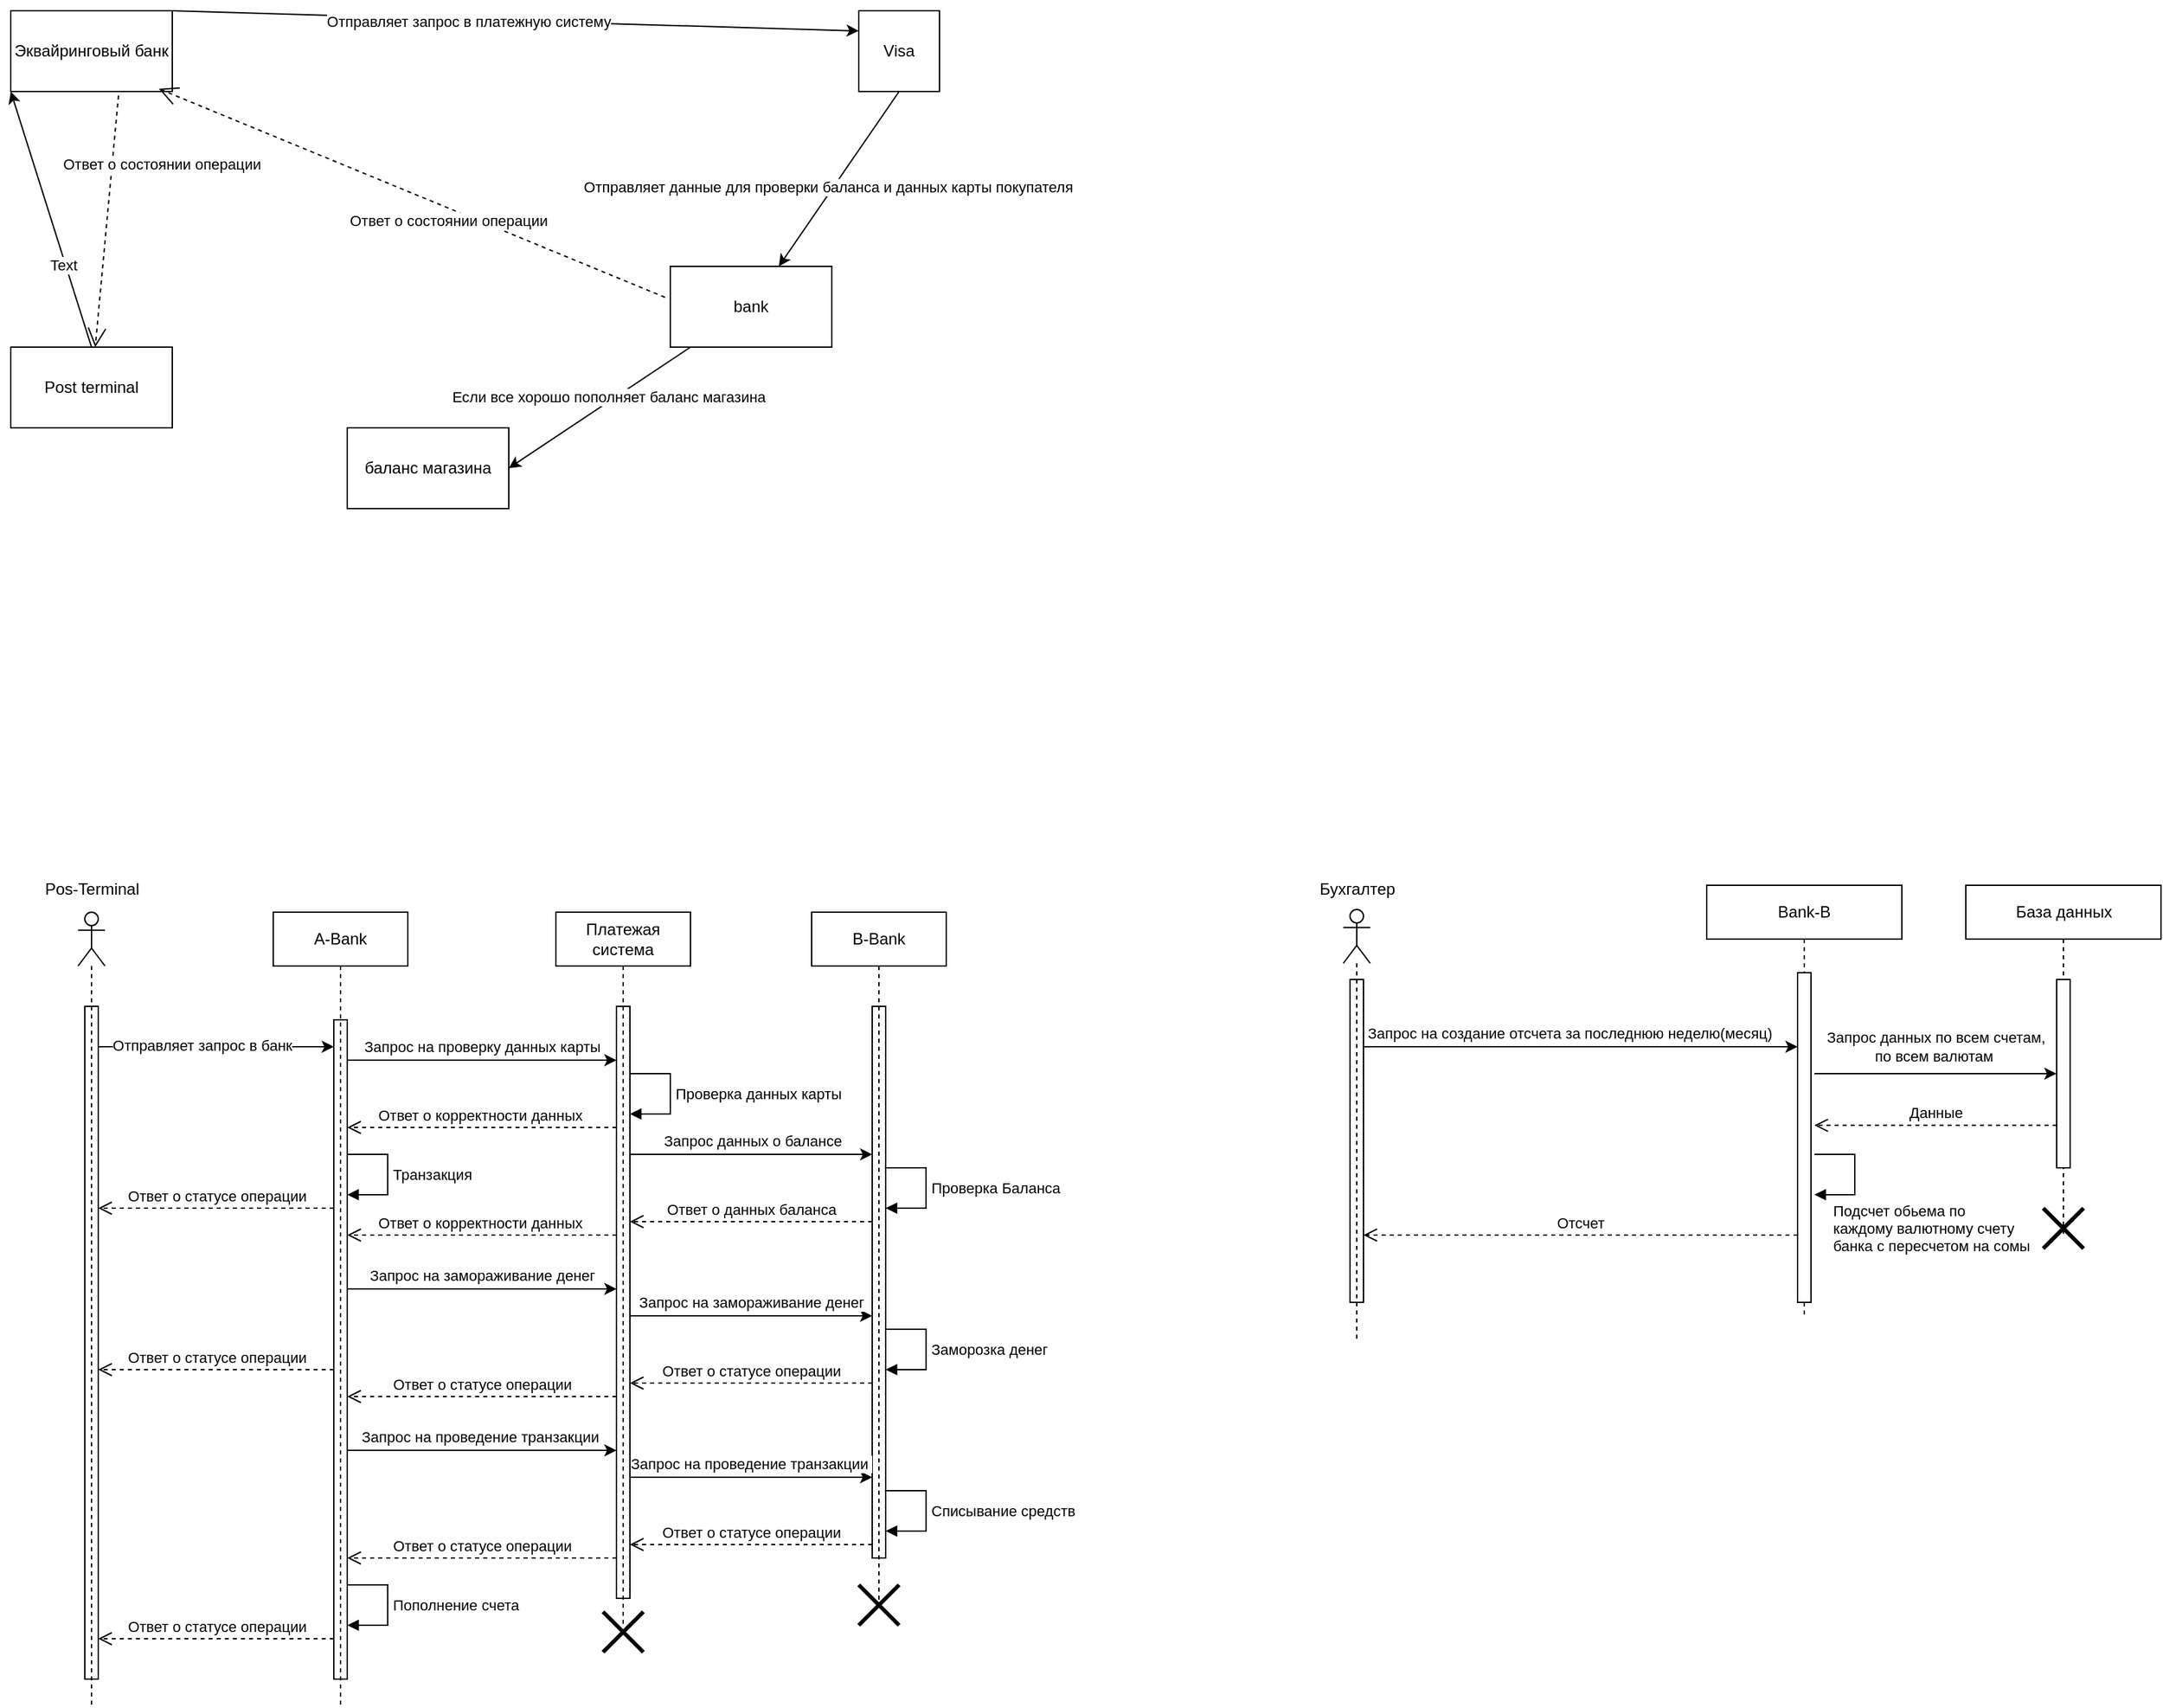 <mxfile version="26.1.1">
  <diagram name="Page-1" id="ehgTFIViRVsaGjMwh4wK">
    <mxGraphModel dx="948" dy="1392" grid="1" gridSize="10" guides="1" tooltips="1" connect="1" arrows="1" fold="1" page="1" pageScale="1" pageWidth="850" pageHeight="1100" math="0" shadow="0">
      <root>
        <mxCell id="0" />
        <mxCell id="1" parent="0" />
        <mxCell id="CktbpL02BFiWpAZWruXm-1" value="Post terminal" style="rounded=0;whiteSpace=wrap;html=1;" parent="1" vertex="1">
          <mxGeometry x="50" y="360" width="120" height="60" as="geometry" />
        </mxCell>
        <mxCell id="CktbpL02BFiWpAZWruXm-2" value="Эквайринговый банк" style="rounded=0;whiteSpace=wrap;html=1;" parent="1" vertex="1">
          <mxGeometry x="50" y="110" width="120" height="60" as="geometry" />
        </mxCell>
        <mxCell id="CktbpL02BFiWpAZWruXm-3" value="" style="endArrow=classic;html=1;rounded=0;entryX=0;entryY=1;entryDx=0;entryDy=0;exitX=0.5;exitY=0;exitDx=0;exitDy=0;" parent="1" source="CktbpL02BFiWpAZWruXm-1" target="CktbpL02BFiWpAZWruXm-2" edge="1">
          <mxGeometry width="50" height="50" relative="1" as="geometry">
            <mxPoint x="270" y="360" as="sourcePoint" />
            <mxPoint x="320" y="310" as="targetPoint" />
          </mxGeometry>
        </mxCell>
        <mxCell id="CktbpL02BFiWpAZWruXm-13" value="Text" style="edgeLabel;html=1;align=center;verticalAlign=middle;resizable=0;points=[];" parent="CktbpL02BFiWpAZWruXm-3" vertex="1" connectable="0">
          <mxGeometry x="-0.348" y="2" relative="1" as="geometry">
            <mxPoint as="offset" />
          </mxGeometry>
        </mxCell>
        <mxCell id="CktbpL02BFiWpAZWruXm-4" value="" style="endArrow=classic;html=1;rounded=0;exitX=1;exitY=0;exitDx=0;exitDy=0;entryX=0;entryY=0.25;entryDx=0;entryDy=0;" parent="1" source="CktbpL02BFiWpAZWruXm-2" target="CktbpL02BFiWpAZWruXm-5" edge="1">
          <mxGeometry width="50" height="50" relative="1" as="geometry">
            <mxPoint x="380" y="190" as="sourcePoint" />
            <mxPoint x="430" y="140" as="targetPoint" />
          </mxGeometry>
        </mxCell>
        <mxCell id="CktbpL02BFiWpAZWruXm-10" value="Отправляет запрос в платежную систему" style="edgeLabel;html=1;align=center;verticalAlign=middle;resizable=0;points=[];" parent="CktbpL02BFiWpAZWruXm-4" vertex="1" connectable="0">
          <mxGeometry x="-0.14" y="-1" relative="1" as="geometry">
            <mxPoint as="offset" />
          </mxGeometry>
        </mxCell>
        <mxCell id="CktbpL02BFiWpAZWruXm-5" value="Visa" style="whiteSpace=wrap;html=1;aspect=fixed;" parent="1" vertex="1">
          <mxGeometry x="680" y="110" width="60" height="60" as="geometry" />
        </mxCell>
        <mxCell id="CktbpL02BFiWpAZWruXm-6" value="bank" style="rounded=0;whiteSpace=wrap;html=1;" parent="1" vertex="1">
          <mxGeometry x="540" y="300" width="120" height="60" as="geometry" />
        </mxCell>
        <mxCell id="CktbpL02BFiWpAZWruXm-7" value="" style="endArrow=classic;html=1;rounded=0;exitX=0.5;exitY=1;exitDx=0;exitDy=0;" parent="1" source="CktbpL02BFiWpAZWruXm-5" target="CktbpL02BFiWpAZWruXm-6" edge="1">
          <mxGeometry width="50" height="50" relative="1" as="geometry">
            <mxPoint x="520" y="320" as="sourcePoint" />
            <mxPoint x="570" y="270" as="targetPoint" />
          </mxGeometry>
        </mxCell>
        <mxCell id="CktbpL02BFiWpAZWruXm-11" value="Отправляет данные для проверки баланса и данных карты покупателя" style="edgeLabel;html=1;align=center;verticalAlign=middle;resizable=0;points=[];" parent="CktbpL02BFiWpAZWruXm-7" vertex="1" connectable="0">
          <mxGeometry x="0.13" y="-4" relative="1" as="geometry">
            <mxPoint as="offset" />
          </mxGeometry>
        </mxCell>
        <mxCell id="CktbpL02BFiWpAZWruXm-8" value="баланс магазина" style="rounded=0;whiteSpace=wrap;html=1;" parent="1" vertex="1">
          <mxGeometry x="300" y="420" width="120" height="60" as="geometry" />
        </mxCell>
        <mxCell id="CktbpL02BFiWpAZWruXm-9" value="" style="endArrow=classic;html=1;rounded=0;entryX=1;entryY=0.5;entryDx=0;entryDy=0;" parent="1" source="CktbpL02BFiWpAZWruXm-6" target="CktbpL02BFiWpAZWruXm-8" edge="1">
          <mxGeometry width="50" height="50" relative="1" as="geometry">
            <mxPoint x="510" y="500" as="sourcePoint" />
            <mxPoint x="560" y="450" as="targetPoint" />
          </mxGeometry>
        </mxCell>
        <mxCell id="CktbpL02BFiWpAZWruXm-12" value="Если все хорошо пополняет баланс магазина" style="edgeLabel;html=1;align=center;verticalAlign=middle;resizable=0;points=[];" parent="CktbpL02BFiWpAZWruXm-9" vertex="1" connectable="0">
          <mxGeometry x="-0.116" y="-3" relative="1" as="geometry">
            <mxPoint as="offset" />
          </mxGeometry>
        </mxCell>
        <mxCell id="CktbpL02BFiWpAZWruXm-14" value="Ответ о состоянии операции" style="endArrow=open;endSize=12;dashed=1;html=1;rounded=0;exitX=0.667;exitY=1.05;exitDx=0;exitDy=0;exitPerimeter=0;" parent="1" source="CktbpL02BFiWpAZWruXm-2" target="CktbpL02BFiWpAZWruXm-1" edge="1">
          <mxGeometry x="-0.491" y="37" width="160" relative="1" as="geometry">
            <mxPoint x="150" y="320" as="sourcePoint" />
            <mxPoint x="310" y="320" as="targetPoint" />
            <mxPoint as="offset" />
          </mxGeometry>
        </mxCell>
        <mxCell id="CktbpL02BFiWpAZWruXm-15" value="Ответ о состоянии операции" style="endArrow=open;endSize=12;dashed=1;html=1;rounded=0;exitX=-0.033;exitY=0.383;exitDx=0;exitDy=0;exitPerimeter=0;entryX=0.917;entryY=0.967;entryDx=0;entryDy=0;entryPerimeter=0;" parent="1" source="CktbpL02BFiWpAZWruXm-6" target="CktbpL02BFiWpAZWruXm-2" edge="1">
          <mxGeometry x="-0.16" y="9" width="160" relative="1" as="geometry">
            <mxPoint x="170" y="233" as="sourcePoint" />
            <mxPoint x="110" y="410" as="targetPoint" />
            <mxPoint as="offset" />
          </mxGeometry>
        </mxCell>
        <mxCell id="_tW67WDkLUtXNJOvoAuE-4" value="" style="edgeStyle=orthogonalEdgeStyle;rounded=0;orthogonalLoop=1;jettySize=auto;html=1;curved=0;" edge="1" parent="1" source="_tW67WDkLUtXNJOvoAuE-1" target="_tW67WDkLUtXNJOvoAuE-3">
          <mxGeometry relative="1" as="geometry">
            <Array as="points">
              <mxPoint x="130" y="880" />
              <mxPoint x="130" y="880" />
            </Array>
          </mxGeometry>
        </mxCell>
        <mxCell id="_tW67WDkLUtXNJOvoAuE-6" value="Отправляет запрос в банк" style="edgeLabel;html=1;align=center;verticalAlign=middle;resizable=0;points=[];" vertex="1" connectable="0" parent="_tW67WDkLUtXNJOvoAuE-4">
          <mxGeometry x="-0.126" y="1" relative="1" as="geometry">
            <mxPoint as="offset" />
          </mxGeometry>
        </mxCell>
        <mxCell id="_tW67WDkLUtXNJOvoAuE-1" value="" style="html=1;points=[[0,0,0,0,5],[0,1,0,0,-5],[1,0,0,0,5],[1,1,0,0,-5]];perimeter=orthogonalPerimeter;outlineConnect=0;targetShapes=umlLifeline;portConstraint=eastwest;newEdgeStyle={&quot;curved&quot;:0,&quot;rounded&quot;:0};" vertex="1" parent="1">
          <mxGeometry x="105" y="850" width="10" height="500" as="geometry" />
        </mxCell>
        <mxCell id="_tW67WDkLUtXNJOvoAuE-9" value="" style="edgeStyle=orthogonalEdgeStyle;rounded=0;orthogonalLoop=1;jettySize=auto;html=1;curved=0;" edge="1" parent="1" source="_tW67WDkLUtXNJOvoAuE-3" target="_tW67WDkLUtXNJOvoAuE-8">
          <mxGeometry relative="1" as="geometry">
            <Array as="points">
              <mxPoint x="440" y="890" />
              <mxPoint x="440" y="890" />
            </Array>
          </mxGeometry>
        </mxCell>
        <mxCell id="_tW67WDkLUtXNJOvoAuE-25" value="Запрос на проверку данных карты" style="edgeLabel;html=1;align=center;verticalAlign=middle;resizable=0;points=[];" vertex="1" connectable="0" parent="_tW67WDkLUtXNJOvoAuE-9">
          <mxGeometry x="0.052" y="-1" relative="1" as="geometry">
            <mxPoint x="-5" y="-11" as="offset" />
          </mxGeometry>
        </mxCell>
        <mxCell id="_tW67WDkLUtXNJOvoAuE-3" value="" style="html=1;points=[[0,0,0,0,5],[0,1,0,0,-5],[1,0,0,0,5],[1,1,0,0,-5]];perimeter=orthogonalPerimeter;outlineConnect=0;targetShapes=umlLifeline;portConstraint=eastwest;newEdgeStyle={&quot;curved&quot;:0,&quot;rounded&quot;:0};" vertex="1" parent="1">
          <mxGeometry x="290" y="860" width="10" height="490" as="geometry" />
        </mxCell>
        <mxCell id="_tW67WDkLUtXNJOvoAuE-12" value="" style="edgeStyle=orthogonalEdgeStyle;rounded=0;orthogonalLoop=1;jettySize=auto;html=1;curved=0;" edge="1" parent="1" source="_tW67WDkLUtXNJOvoAuE-8" target="_tW67WDkLUtXNJOvoAuE-11">
          <mxGeometry relative="1" as="geometry">
            <mxPoint x="510.0" y="984.66" as="sourcePoint" />
            <mxPoint x="670.0" y="984.66" as="targetPoint" />
            <Array as="points">
              <mxPoint x="550" y="960" />
              <mxPoint x="550" y="960" />
            </Array>
          </mxGeometry>
        </mxCell>
        <mxCell id="_tW67WDkLUtXNJOvoAuE-21" value="Запрос данных о балансе" style="edgeLabel;html=1;align=center;verticalAlign=middle;resizable=0;points=[];" vertex="1" connectable="0" parent="_tW67WDkLUtXNJOvoAuE-12">
          <mxGeometry x="-0.246" y="1" relative="1" as="geometry">
            <mxPoint x="23" y="-9" as="offset" />
          </mxGeometry>
        </mxCell>
        <mxCell id="_tW67WDkLUtXNJOvoAuE-8" value="" style="html=1;points=[[0,0,0,0,5],[0,1,0,0,-5],[1,0,0,0,5],[1,1,0,0,-5]];perimeter=orthogonalPerimeter;outlineConnect=0;targetShapes=umlLifeline;portConstraint=eastwest;newEdgeStyle={&quot;curved&quot;:0,&quot;rounded&quot;:0};" vertex="1" parent="1">
          <mxGeometry x="500" y="850" width="10" height="440" as="geometry" />
        </mxCell>
        <mxCell id="_tW67WDkLUtXNJOvoAuE-11" value="" style="html=1;points=[[0,0,0,0,5],[0,1,0,0,-5],[1,0,0,0,5],[1,1,0,0,-5]];perimeter=orthogonalPerimeter;outlineConnect=0;targetShapes=umlLifeline;portConstraint=eastwest;newEdgeStyle={&quot;curved&quot;:0,&quot;rounded&quot;:0};" vertex="1" parent="1">
          <mxGeometry x="690" y="850" width="10" height="410" as="geometry" />
        </mxCell>
        <mxCell id="_tW67WDkLUtXNJOvoAuE-16" value="Ответ о корректности данных&amp;nbsp;" style="html=1;verticalAlign=bottom;endArrow=open;dashed=1;endSize=8;curved=0;rounded=0;" edge="1" parent="1">
          <mxGeometry relative="1" as="geometry">
            <mxPoint x="500" y="940" as="sourcePoint" />
            <mxPoint x="300" y="940" as="targetPoint" />
            <Array as="points">
              <mxPoint x="440" y="940" />
            </Array>
            <mxPoint as="offset" />
          </mxGeometry>
        </mxCell>
        <mxCell id="_tW67WDkLUtXNJOvoAuE-20" value="Проверка данных карты" style="html=1;align=left;spacingLeft=2;endArrow=block;rounded=0;edgeStyle=orthogonalEdgeStyle;curved=0;rounded=0;" edge="1" target="_tW67WDkLUtXNJOvoAuE-8" parent="1">
          <mxGeometry relative="1" as="geometry">
            <mxPoint x="509.97" y="900" as="sourcePoint" />
            <Array as="points">
              <mxPoint x="540" y="900" />
              <mxPoint x="540" y="930" />
            </Array>
            <mxPoint x="514.97" y="930" as="targetPoint" />
          </mxGeometry>
        </mxCell>
        <mxCell id="_tW67WDkLUtXNJOvoAuE-22" value="Проверка Баланса" style="html=1;align=left;spacingLeft=2;endArrow=block;rounded=0;edgeStyle=orthogonalEdgeStyle;curved=0;rounded=0;" edge="1" parent="1">
          <mxGeometry relative="1" as="geometry">
            <mxPoint x="700" y="970" as="sourcePoint" />
            <Array as="points">
              <mxPoint x="730" y="970" />
              <mxPoint x="730" y="1000" />
            </Array>
            <mxPoint x="700.03" y="1000" as="targetPoint" />
          </mxGeometry>
        </mxCell>
        <mxCell id="_tW67WDkLUtXNJOvoAuE-23" value="Ответ о данных баланса" style="html=1;verticalAlign=bottom;endArrow=open;dashed=1;endSize=8;curved=0;rounded=0;" edge="1" parent="1">
          <mxGeometry relative="1" as="geometry">
            <mxPoint x="690" y="1010" as="sourcePoint" />
            <mxPoint x="510" y="1010" as="targetPoint" />
          </mxGeometry>
        </mxCell>
        <mxCell id="_tW67WDkLUtXNJOvoAuE-24" value="Ответ о корректности данных&amp;nbsp;" style="html=1;verticalAlign=bottom;endArrow=open;dashed=1;endSize=8;curved=0;rounded=0;" edge="1" parent="1">
          <mxGeometry relative="1" as="geometry">
            <mxPoint x="500" y="1020" as="sourcePoint" />
            <mxPoint x="300" y="1020" as="targetPoint" />
          </mxGeometry>
        </mxCell>
        <mxCell id="_tW67WDkLUtXNJOvoAuE-27" value="Транзакция" style="html=1;align=left;spacingLeft=2;endArrow=block;rounded=0;edgeStyle=orthogonalEdgeStyle;curved=0;rounded=0;" edge="1" parent="1">
          <mxGeometry relative="1" as="geometry">
            <mxPoint x="300" y="960" as="sourcePoint" />
            <Array as="points">
              <mxPoint x="330.03" y="960" />
              <mxPoint x="330.03" y="990" />
            </Array>
            <mxPoint x="300.03" y="990" as="targetPoint" />
          </mxGeometry>
        </mxCell>
        <mxCell id="_tW67WDkLUtXNJOvoAuE-28" value="Ответ о статусе операции" style="html=1;verticalAlign=bottom;endArrow=open;dashed=1;endSize=8;curved=0;rounded=0;" edge="1" parent="1">
          <mxGeometry relative="1" as="geometry">
            <mxPoint x="290" y="1000" as="sourcePoint" />
            <mxPoint x="115" y="1000" as="targetPoint" />
            <Array as="points">
              <mxPoint x="255" y="1000" />
            </Array>
            <mxPoint as="offset" />
          </mxGeometry>
        </mxCell>
        <mxCell id="_tW67WDkLUtXNJOvoAuE-29" value="Пополнение счета" style="html=1;align=left;spacingLeft=2;endArrow=block;rounded=0;edgeStyle=orthogonalEdgeStyle;curved=0;rounded=0;" edge="1" parent="1">
          <mxGeometry relative="1" as="geometry">
            <mxPoint x="300" y="1280" as="sourcePoint" />
            <Array as="points">
              <mxPoint x="330.03" y="1280" />
              <mxPoint x="330.03" y="1310" />
            </Array>
            <mxPoint x="300.03" y="1310" as="targetPoint" />
          </mxGeometry>
        </mxCell>
        <mxCell id="_tW67WDkLUtXNJOvoAuE-30" value="Ответ о статусе операции" style="html=1;verticalAlign=bottom;endArrow=open;dashed=1;endSize=8;curved=0;rounded=0;" edge="1" parent="1">
          <mxGeometry relative="1" as="geometry">
            <mxPoint x="290" y="1120" as="sourcePoint" />
            <mxPoint x="115" y="1120" as="targetPoint" />
            <Array as="points">
              <mxPoint x="255" y="1120" />
            </Array>
            <mxPoint as="offset" />
          </mxGeometry>
        </mxCell>
        <mxCell id="_tW67WDkLUtXNJOvoAuE-31" value="Заморозка денег" style="html=1;align=left;spacingLeft=2;endArrow=block;rounded=0;edgeStyle=orthogonalEdgeStyle;curved=0;rounded=0;" edge="1" parent="1">
          <mxGeometry relative="1" as="geometry">
            <mxPoint x="700" y="1090" as="sourcePoint" />
            <Array as="points">
              <mxPoint x="730.03" y="1090" />
              <mxPoint x="730.03" y="1120" />
            </Array>
            <mxPoint x="700.03" y="1120" as="targetPoint" />
          </mxGeometry>
        </mxCell>
        <mxCell id="_tW67WDkLUtXNJOvoAuE-34" value="" style="edgeStyle=orthogonalEdgeStyle;rounded=0;orthogonalLoop=1;jettySize=auto;html=1;curved=0;" edge="1" parent="1">
          <mxGeometry relative="1" as="geometry">
            <mxPoint x="300" y="1060" as="sourcePoint" />
            <mxPoint x="500" y="1060" as="targetPoint" />
            <Array as="points">
              <mxPoint x="440" y="1060" />
              <mxPoint x="440" y="1060" />
            </Array>
          </mxGeometry>
        </mxCell>
        <mxCell id="_tW67WDkLUtXNJOvoAuE-35" value="Запрос на замораживание денег" style="edgeLabel;html=1;align=center;verticalAlign=middle;resizable=0;points=[];" vertex="1" connectable="0" parent="_tW67WDkLUtXNJOvoAuE-34">
          <mxGeometry x="0.052" y="-1" relative="1" as="geometry">
            <mxPoint x="-5" y="-11" as="offset" />
          </mxGeometry>
        </mxCell>
        <mxCell id="_tW67WDkLUtXNJOvoAuE-36" value="" style="edgeStyle=orthogonalEdgeStyle;rounded=0;orthogonalLoop=1;jettySize=auto;html=1;curved=0;" edge="1" parent="1">
          <mxGeometry relative="1" as="geometry">
            <mxPoint x="510" y="1080" as="sourcePoint" />
            <mxPoint x="690" y="1080" as="targetPoint" />
            <Array as="points">
              <mxPoint x="650" y="1080" />
              <mxPoint x="650" y="1080" />
            </Array>
          </mxGeometry>
        </mxCell>
        <mxCell id="_tW67WDkLUtXNJOvoAuE-37" value="Запрос на замораживание денег" style="edgeLabel;html=1;align=center;verticalAlign=middle;resizable=0;points=[];" vertex="1" connectable="0" parent="_tW67WDkLUtXNJOvoAuE-36">
          <mxGeometry x="0.052" y="-1" relative="1" as="geometry">
            <mxPoint x="-5" y="-11" as="offset" />
          </mxGeometry>
        </mxCell>
        <mxCell id="_tW67WDkLUtXNJOvoAuE-38" value="Ответ о статусе операции" style="html=1;verticalAlign=bottom;endArrow=open;dashed=1;endSize=8;curved=0;rounded=0;" edge="1" parent="1">
          <mxGeometry x="0.004" relative="1" as="geometry">
            <mxPoint x="690" y="1130" as="sourcePoint" />
            <mxPoint x="510" y="1130" as="targetPoint" />
            <mxPoint as="offset" />
          </mxGeometry>
        </mxCell>
        <mxCell id="_tW67WDkLUtXNJOvoAuE-39" value="Ответ о статусе операции" style="html=1;verticalAlign=bottom;endArrow=open;dashed=1;endSize=8;curved=0;rounded=0;" edge="1" parent="1" source="_tW67WDkLUtXNJOvoAuE-8">
          <mxGeometry x="0.004" relative="1" as="geometry">
            <mxPoint x="480" y="1140" as="sourcePoint" />
            <mxPoint x="300" y="1140" as="targetPoint" />
            <mxPoint as="offset" />
          </mxGeometry>
        </mxCell>
        <mxCell id="_tW67WDkLUtXNJOvoAuE-40" value="" style="edgeStyle=orthogonalEdgeStyle;rounded=0;orthogonalLoop=1;jettySize=auto;html=1;curved=0;" edge="1" parent="1">
          <mxGeometry relative="1" as="geometry">
            <mxPoint x="300" y="1180" as="sourcePoint" />
            <mxPoint x="500" y="1180" as="targetPoint" />
            <Array as="points">
              <mxPoint x="440" y="1180" />
              <mxPoint x="440" y="1180" />
            </Array>
          </mxGeometry>
        </mxCell>
        <mxCell id="_tW67WDkLUtXNJOvoAuE-41" value="Запрос на проведение транзакции&amp;nbsp;" style="edgeLabel;html=1;align=center;verticalAlign=middle;resizable=0;points=[];" vertex="1" connectable="0" parent="_tW67WDkLUtXNJOvoAuE-40">
          <mxGeometry x="0.052" y="-1" relative="1" as="geometry">
            <mxPoint x="-5" y="-11" as="offset" />
          </mxGeometry>
        </mxCell>
        <mxCell id="_tW67WDkLUtXNJOvoAuE-42" value="" style="edgeStyle=orthogonalEdgeStyle;rounded=0;orthogonalLoop=1;jettySize=auto;html=1;curved=0;" edge="1" parent="1" target="_tW67WDkLUtXNJOvoAuE-11">
          <mxGeometry relative="1" as="geometry">
            <mxPoint x="510" y="1200" as="sourcePoint" />
            <mxPoint x="710" y="1200" as="targetPoint" />
            <Array as="points">
              <mxPoint x="640" y="1200" />
              <mxPoint x="640" y="1200" />
            </Array>
          </mxGeometry>
        </mxCell>
        <mxCell id="_tW67WDkLUtXNJOvoAuE-43" value="Запрос на проведение транзакции&amp;nbsp;" style="edgeLabel;html=1;align=center;verticalAlign=middle;resizable=0;points=[];" vertex="1" connectable="0" parent="_tW67WDkLUtXNJOvoAuE-42">
          <mxGeometry x="0.052" y="-1" relative="1" as="geometry">
            <mxPoint x="-5" y="-11" as="offset" />
          </mxGeometry>
        </mxCell>
        <mxCell id="_tW67WDkLUtXNJOvoAuE-44" value="Списывание средств" style="html=1;align=left;spacingLeft=2;endArrow=block;rounded=0;edgeStyle=orthogonalEdgeStyle;curved=0;rounded=0;" edge="1" parent="1">
          <mxGeometry x="0.0" relative="1" as="geometry">
            <mxPoint x="700" y="1210" as="sourcePoint" />
            <Array as="points">
              <mxPoint x="730.03" y="1210" />
              <mxPoint x="730.03" y="1240" />
            </Array>
            <mxPoint x="700.03" y="1240" as="targetPoint" />
            <mxPoint as="offset" />
          </mxGeometry>
        </mxCell>
        <mxCell id="_tW67WDkLUtXNJOvoAuE-45" value="Ответ о статусе операции" style="html=1;verticalAlign=bottom;endArrow=open;dashed=1;endSize=8;curved=0;rounded=0;" edge="1" parent="1">
          <mxGeometry x="0.004" relative="1" as="geometry">
            <mxPoint x="690" y="1250" as="sourcePoint" />
            <mxPoint x="510" y="1250" as="targetPoint" />
            <mxPoint as="offset" />
          </mxGeometry>
        </mxCell>
        <mxCell id="_tW67WDkLUtXNJOvoAuE-46" value="Ответ о статусе операции" style="html=1;verticalAlign=bottom;endArrow=open;dashed=1;endSize=8;curved=0;rounded=0;" edge="1" parent="1" source="_tW67WDkLUtXNJOvoAuE-8">
          <mxGeometry x="0.004" relative="1" as="geometry">
            <mxPoint x="480" y="1260" as="sourcePoint" />
            <mxPoint x="300" y="1260" as="targetPoint" />
            <mxPoint as="offset" />
          </mxGeometry>
        </mxCell>
        <mxCell id="_tW67WDkLUtXNJOvoAuE-47" value="" style="shape=umlDestroy;whiteSpace=wrap;html=1;strokeWidth=3;targetShapes=umlLifeline;" vertex="1" parent="1">
          <mxGeometry x="680" y="1280" width="30" height="30" as="geometry" />
        </mxCell>
        <mxCell id="_tW67WDkLUtXNJOvoAuE-48" value="Ответ о статусе операции" style="html=1;verticalAlign=bottom;endArrow=open;dashed=1;endSize=8;curved=0;rounded=0;" edge="1" parent="1">
          <mxGeometry relative="1" as="geometry">
            <mxPoint x="290" y="1320" as="sourcePoint" />
            <mxPoint x="115" y="1320" as="targetPoint" />
            <Array as="points">
              <mxPoint x="255" y="1320" />
            </Array>
            <mxPoint as="offset" />
          </mxGeometry>
        </mxCell>
        <mxCell id="_tW67WDkLUtXNJOvoAuE-49" value="" style="shape=umlLifeline;perimeter=lifelinePerimeter;whiteSpace=wrap;html=1;container=1;dropTarget=0;collapsible=0;recursiveResize=0;outlineConnect=0;portConstraint=eastwest;newEdgeStyle={&quot;curved&quot;:0,&quot;rounded&quot;:0};participant=umlActor;" vertex="1" parent="1">
          <mxGeometry x="100" y="780" width="20" height="590" as="geometry" />
        </mxCell>
        <mxCell id="_tW67WDkLUtXNJOvoAuE-50" value="A-Bank" style="shape=umlLifeline;perimeter=lifelinePerimeter;whiteSpace=wrap;html=1;container=1;dropTarget=0;collapsible=0;recursiveResize=0;outlineConnect=0;portConstraint=eastwest;newEdgeStyle={&quot;curved&quot;:0,&quot;rounded&quot;:0};" vertex="1" parent="1">
          <mxGeometry x="245" y="780" width="100" height="590" as="geometry" />
        </mxCell>
        <mxCell id="_tW67WDkLUtXNJOvoAuE-51" value="Платежая система" style="shape=umlLifeline;perimeter=lifelinePerimeter;whiteSpace=wrap;html=1;container=1;dropTarget=0;collapsible=0;recursiveResize=0;outlineConnect=0;portConstraint=eastwest;newEdgeStyle={&quot;curved&quot;:0,&quot;rounded&quot;:0};" vertex="1" parent="1">
          <mxGeometry x="455" y="780" width="100" height="530" as="geometry" />
        </mxCell>
        <mxCell id="_tW67WDkLUtXNJOvoAuE-52" value="B-Bank" style="shape=umlLifeline;perimeter=lifelinePerimeter;whiteSpace=wrap;html=1;container=1;dropTarget=0;collapsible=0;recursiveResize=0;outlineConnect=0;portConstraint=eastwest;newEdgeStyle={&quot;curved&quot;:0,&quot;rounded&quot;:0};" vertex="1" parent="1">
          <mxGeometry x="645" y="780" width="100" height="520" as="geometry" />
        </mxCell>
        <mxCell id="_tW67WDkLUtXNJOvoAuE-53" value="" style="shape=umlDestroy;whiteSpace=wrap;html=1;strokeWidth=3;targetShapes=umlLifeline;" vertex="1" parent="1">
          <mxGeometry x="490" y="1300" width="30" height="30" as="geometry" />
        </mxCell>
        <mxCell id="_tW67WDkLUtXNJOvoAuE-54" value="Pos-Terminal" style="text;html=1;align=center;verticalAlign=middle;resizable=0;points=[];autosize=1;strokeColor=none;fillColor=none;" vertex="1" parent="1">
          <mxGeometry x="65" y="748" width="90" height="30" as="geometry" />
        </mxCell>
        <mxCell id="_tW67WDkLUtXNJOvoAuE-59" value="" style="edgeStyle=orthogonalEdgeStyle;rounded=0;orthogonalLoop=1;jettySize=auto;html=1;curved=0;" edge="1" parent="1" source="_tW67WDkLUtXNJOvoAuE-55" target="_tW67WDkLUtXNJOvoAuE-58">
          <mxGeometry relative="1" as="geometry">
            <Array as="points">
              <mxPoint x="1220" y="880" />
              <mxPoint x="1220" y="880" />
            </Array>
          </mxGeometry>
        </mxCell>
        <mxCell id="_tW67WDkLUtXNJOvoAuE-63" value="Запрос на создание отсчета за последнюю неделю(месяц)" style="edgeLabel;html=1;align=center;verticalAlign=middle;resizable=0;points=[];" vertex="1" connectable="0" parent="_tW67WDkLUtXNJOvoAuE-59">
          <mxGeometry x="-0.086" y="-1" relative="1" as="geometry">
            <mxPoint x="5" y="-11" as="offset" />
          </mxGeometry>
        </mxCell>
        <mxCell id="_tW67WDkLUtXNJOvoAuE-55" value="" style="html=1;points=[[0,0,0,0,5],[0,1,0,0,-5],[1,0,0,0,5],[1,1,0,0,-5]];perimeter=orthogonalPerimeter;outlineConnect=0;targetShapes=umlLifeline;portConstraint=eastwest;newEdgeStyle={&quot;curved&quot;:0,&quot;rounded&quot;:0};" vertex="1" parent="1">
          <mxGeometry x="1045" y="830" width="10" height="240" as="geometry" />
        </mxCell>
        <mxCell id="_tW67WDkLUtXNJOvoAuE-56" value="" style="shape=umlLifeline;perimeter=lifelinePerimeter;whiteSpace=wrap;html=1;container=1;dropTarget=0;collapsible=0;recursiveResize=0;outlineConnect=0;portConstraint=eastwest;newEdgeStyle={&quot;curved&quot;:0,&quot;rounded&quot;:0};participant=umlActor;" vertex="1" parent="1">
          <mxGeometry x="1040" y="778" width="20" height="322" as="geometry" />
        </mxCell>
        <mxCell id="_tW67WDkLUtXNJOvoAuE-57" value="Бухгалтер" style="text;html=1;align=center;verticalAlign=middle;resizable=0;points=[];autosize=1;strokeColor=none;fillColor=none;" vertex="1" parent="1">
          <mxGeometry x="1010" y="748" width="80" height="30" as="geometry" />
        </mxCell>
        <mxCell id="_tW67WDkLUtXNJOvoAuE-65" value="Отсчет" style="html=1;verticalAlign=bottom;endArrow=open;dashed=1;endSize=8;curved=0;rounded=0;" edge="1" parent="1" source="_tW67WDkLUtXNJOvoAuE-58">
          <mxGeometry relative="1" as="geometry">
            <mxPoint x="1390" y="1020" as="sourcePoint" />
            <mxPoint x="1055" y="1020" as="targetPoint" />
            <mxPoint as="offset" />
          </mxGeometry>
        </mxCell>
        <mxCell id="_tW67WDkLUtXNJOvoAuE-68" value="" style="edgeStyle=orthogonalEdgeStyle;rounded=0;orthogonalLoop=1;jettySize=auto;html=1;curved=0;" edge="1" parent="1">
          <mxGeometry relative="1" as="geometry">
            <mxPoint x="1390" y="900" as="sourcePoint" />
            <mxPoint x="1569.83" y="900" as="targetPoint" />
          </mxGeometry>
        </mxCell>
        <mxCell id="_tW67WDkLUtXNJOvoAuE-69" value="Запрос данных по всем счетам,&lt;div&gt;&lt;span style=&quot;background-color: light-dark(#ffffff, var(--ge-dark-color, #121212)); color: light-dark(rgb(0, 0, 0), rgb(255, 255, 255));&quot;&gt;по всем валютам&amp;nbsp;&lt;/span&gt;&lt;/div&gt;" style="edgeLabel;html=1;align=center;verticalAlign=middle;resizable=0;points=[];" vertex="1" connectable="0" parent="_tW67WDkLUtXNJOvoAuE-68">
          <mxGeometry x="0.27" y="-3" relative="1" as="geometry">
            <mxPoint x="-24" y="-23" as="offset" />
          </mxGeometry>
        </mxCell>
        <mxCell id="_tW67WDkLUtXNJOvoAuE-66" value="Bank-B" style="shape=umlLifeline;perimeter=lifelinePerimeter;whiteSpace=wrap;html=1;container=1;dropTarget=0;collapsible=0;recursiveResize=0;outlineConnect=0;portConstraint=eastwest;newEdgeStyle={&quot;curved&quot;:0,&quot;rounded&quot;:0};" vertex="1" parent="1">
          <mxGeometry x="1310" y="760" width="145" height="320" as="geometry" />
        </mxCell>
        <mxCell id="_tW67WDkLUtXNJOvoAuE-58" value="" style="html=1;points=[[0,0,0,0,5],[0,1,0,0,-5],[1,0,0,0,5],[1,1,0,0,-5]];perimeter=orthogonalPerimeter;outlineConnect=0;targetShapes=umlLifeline;portConstraint=eastwest;newEdgeStyle={&quot;curved&quot;:0,&quot;rounded&quot;:0};" vertex="1" parent="_tW67WDkLUtXNJOvoAuE-66">
          <mxGeometry x="67.5" y="65" width="10" height="245" as="geometry" />
        </mxCell>
        <mxCell id="_tW67WDkLUtXNJOvoAuE-76" value="База данных" style="shape=umlLifeline;perimeter=lifelinePerimeter;whiteSpace=wrap;html=1;container=1;dropTarget=0;collapsible=0;recursiveResize=0;outlineConnect=0;portConstraint=eastwest;newEdgeStyle={&quot;curved&quot;:0,&quot;rounded&quot;:0};size=40;" vertex="1" parent="1">
          <mxGeometry x="1502.5" y="760" width="145" height="260" as="geometry" />
        </mxCell>
        <mxCell id="_tW67WDkLUtXNJOvoAuE-83" value="" style="shape=umlDestroy;whiteSpace=wrap;html=1;strokeWidth=3;targetShapes=umlLifeline;" vertex="1" parent="_tW67WDkLUtXNJOvoAuE-76">
          <mxGeometry x="57.5" y="240" width="30" height="30" as="geometry" />
        </mxCell>
        <mxCell id="_tW67WDkLUtXNJOvoAuE-81" value="Подсчет обьема по&amp;nbsp;&lt;div&gt;каждому валютному счету&amp;nbsp;&lt;/div&gt;&lt;div&gt;банка с пересчетом на сомы&lt;/div&gt;" style="html=1;align=left;spacingLeft=2;endArrow=block;rounded=0;edgeStyle=orthogonalEdgeStyle;curved=0;rounded=0;" edge="1" parent="1">
          <mxGeometry x="0.778" y="25" relative="1" as="geometry">
            <mxPoint x="1390" y="960" as="sourcePoint" />
            <Array as="points">
              <mxPoint x="1420" y="960" />
              <mxPoint x="1420" y="990" />
            </Array>
            <mxPoint x="1390.03" y="990" as="targetPoint" />
            <mxPoint as="offset" />
          </mxGeometry>
        </mxCell>
        <mxCell id="_tW67WDkLUtXNJOvoAuE-72" value="" style="html=1;points=[[0,0,0,0,5],[0,1,0,0,-5],[1,0,0,0,5],[1,1,0,0,-5]];perimeter=orthogonalPerimeter;outlineConnect=0;targetShapes=umlLifeline;portConstraint=eastwest;newEdgeStyle={&quot;curved&quot;:0,&quot;rounded&quot;:0};" vertex="1" parent="1">
          <mxGeometry x="1570" y="830" width="10" height="140" as="geometry" />
        </mxCell>
        <mxCell id="_tW67WDkLUtXNJOvoAuE-82" value="Данные" style="html=1;verticalAlign=bottom;endArrow=open;dashed=1;endSize=8;curved=0;rounded=0;" edge="1" parent="1" source="_tW67WDkLUtXNJOvoAuE-72">
          <mxGeometry relative="1" as="geometry">
            <mxPoint x="1713" y="938.41" as="sourcePoint" />
            <mxPoint x="1390" y="938.41" as="targetPoint" />
            <mxPoint as="offset" />
          </mxGeometry>
        </mxCell>
      </root>
    </mxGraphModel>
  </diagram>
</mxfile>
